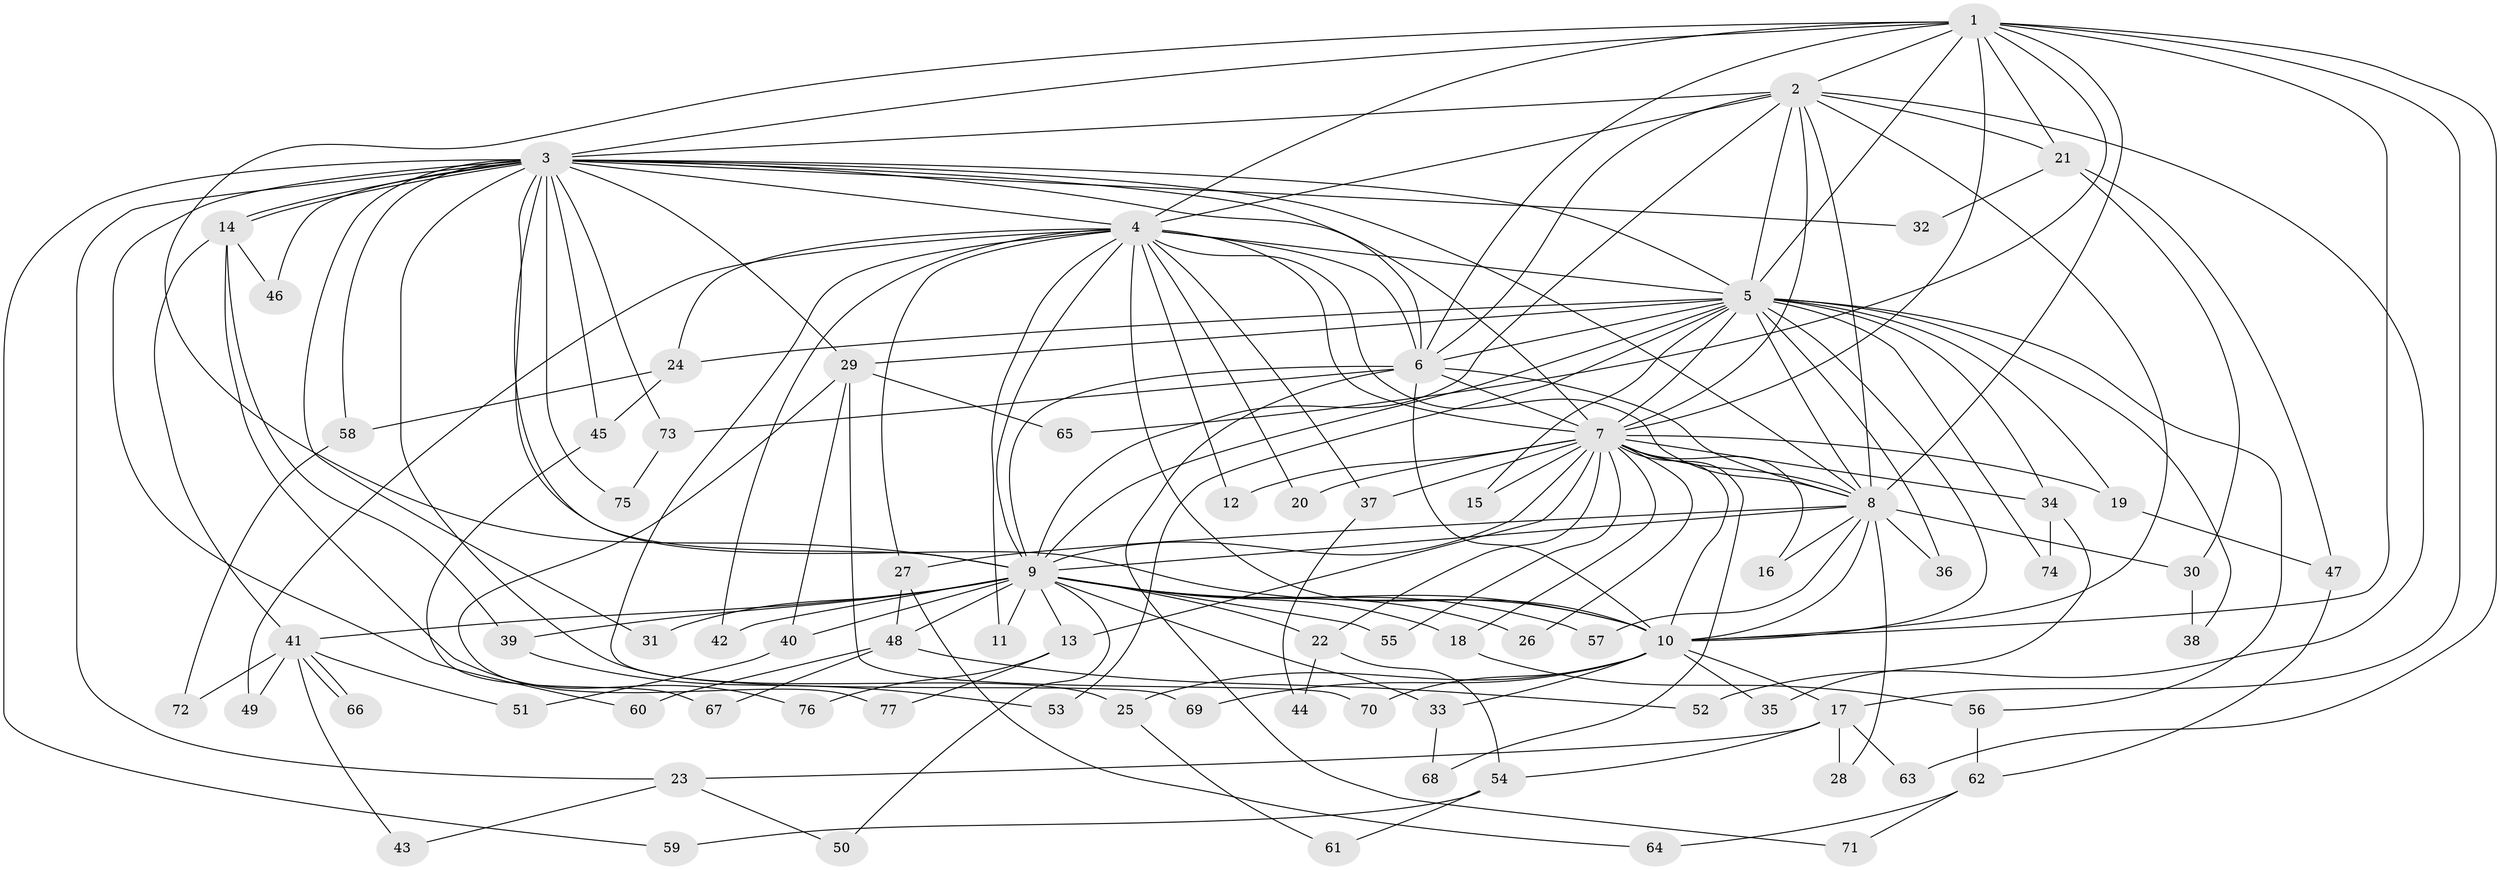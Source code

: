 // Generated by graph-tools (version 1.1) at 2025/34/03/09/25 02:34:55]
// undirected, 77 vertices, 179 edges
graph export_dot {
graph [start="1"]
  node [color=gray90,style=filled];
  1;
  2;
  3;
  4;
  5;
  6;
  7;
  8;
  9;
  10;
  11;
  12;
  13;
  14;
  15;
  16;
  17;
  18;
  19;
  20;
  21;
  22;
  23;
  24;
  25;
  26;
  27;
  28;
  29;
  30;
  31;
  32;
  33;
  34;
  35;
  36;
  37;
  38;
  39;
  40;
  41;
  42;
  43;
  44;
  45;
  46;
  47;
  48;
  49;
  50;
  51;
  52;
  53;
  54;
  55;
  56;
  57;
  58;
  59;
  60;
  61;
  62;
  63;
  64;
  65;
  66;
  67;
  68;
  69;
  70;
  71;
  72;
  73;
  74;
  75;
  76;
  77;
  1 -- 2;
  1 -- 3;
  1 -- 4;
  1 -- 5;
  1 -- 6;
  1 -- 7;
  1 -- 8;
  1 -- 9;
  1 -- 10;
  1 -- 17;
  1 -- 21;
  1 -- 63;
  1 -- 65;
  2 -- 3;
  2 -- 4;
  2 -- 5;
  2 -- 6;
  2 -- 7;
  2 -- 8;
  2 -- 9;
  2 -- 10;
  2 -- 21;
  2 -- 52;
  3 -- 4;
  3 -- 5;
  3 -- 6;
  3 -- 7;
  3 -- 8;
  3 -- 9;
  3 -- 10;
  3 -- 14;
  3 -- 14;
  3 -- 23;
  3 -- 25;
  3 -- 29;
  3 -- 31;
  3 -- 32;
  3 -- 45;
  3 -- 46;
  3 -- 58;
  3 -- 59;
  3 -- 60;
  3 -- 73;
  3 -- 75;
  4 -- 5;
  4 -- 6;
  4 -- 7;
  4 -- 8;
  4 -- 9;
  4 -- 10;
  4 -- 11;
  4 -- 12;
  4 -- 20;
  4 -- 24;
  4 -- 27;
  4 -- 37;
  4 -- 42;
  4 -- 49;
  4 -- 69;
  5 -- 6;
  5 -- 7;
  5 -- 8;
  5 -- 9;
  5 -- 10;
  5 -- 15;
  5 -- 19;
  5 -- 24;
  5 -- 29;
  5 -- 34;
  5 -- 36;
  5 -- 38;
  5 -- 53;
  5 -- 56;
  5 -- 74;
  6 -- 7;
  6 -- 8;
  6 -- 9;
  6 -- 10;
  6 -- 71;
  6 -- 73;
  7 -- 8;
  7 -- 9;
  7 -- 10;
  7 -- 12;
  7 -- 13;
  7 -- 15;
  7 -- 16;
  7 -- 18;
  7 -- 19;
  7 -- 20;
  7 -- 22;
  7 -- 26;
  7 -- 34;
  7 -- 37;
  7 -- 55;
  7 -- 68;
  8 -- 9;
  8 -- 10;
  8 -- 16;
  8 -- 27;
  8 -- 28;
  8 -- 30;
  8 -- 36;
  8 -- 57;
  9 -- 10;
  9 -- 11;
  9 -- 13;
  9 -- 18;
  9 -- 22;
  9 -- 26;
  9 -- 31;
  9 -- 33;
  9 -- 39;
  9 -- 40;
  9 -- 41;
  9 -- 42;
  9 -- 48;
  9 -- 50;
  9 -- 55;
  9 -- 57;
  10 -- 17;
  10 -- 25;
  10 -- 33;
  10 -- 35;
  10 -- 69;
  10 -- 70;
  13 -- 76;
  13 -- 77;
  14 -- 39;
  14 -- 41;
  14 -- 46;
  14 -- 76;
  17 -- 23;
  17 -- 28;
  17 -- 54;
  17 -- 63;
  18 -- 56;
  19 -- 47;
  21 -- 30;
  21 -- 32;
  21 -- 47;
  22 -- 44;
  22 -- 54;
  23 -- 43;
  23 -- 50;
  24 -- 45;
  24 -- 58;
  25 -- 61;
  27 -- 48;
  27 -- 64;
  29 -- 40;
  29 -- 65;
  29 -- 70;
  29 -- 77;
  30 -- 38;
  33 -- 68;
  34 -- 35;
  34 -- 74;
  37 -- 44;
  39 -- 53;
  40 -- 51;
  41 -- 43;
  41 -- 49;
  41 -- 51;
  41 -- 66;
  41 -- 66;
  41 -- 72;
  45 -- 67;
  47 -- 62;
  48 -- 52;
  48 -- 60;
  48 -- 67;
  54 -- 59;
  54 -- 61;
  56 -- 62;
  58 -- 72;
  62 -- 64;
  62 -- 71;
  73 -- 75;
}

